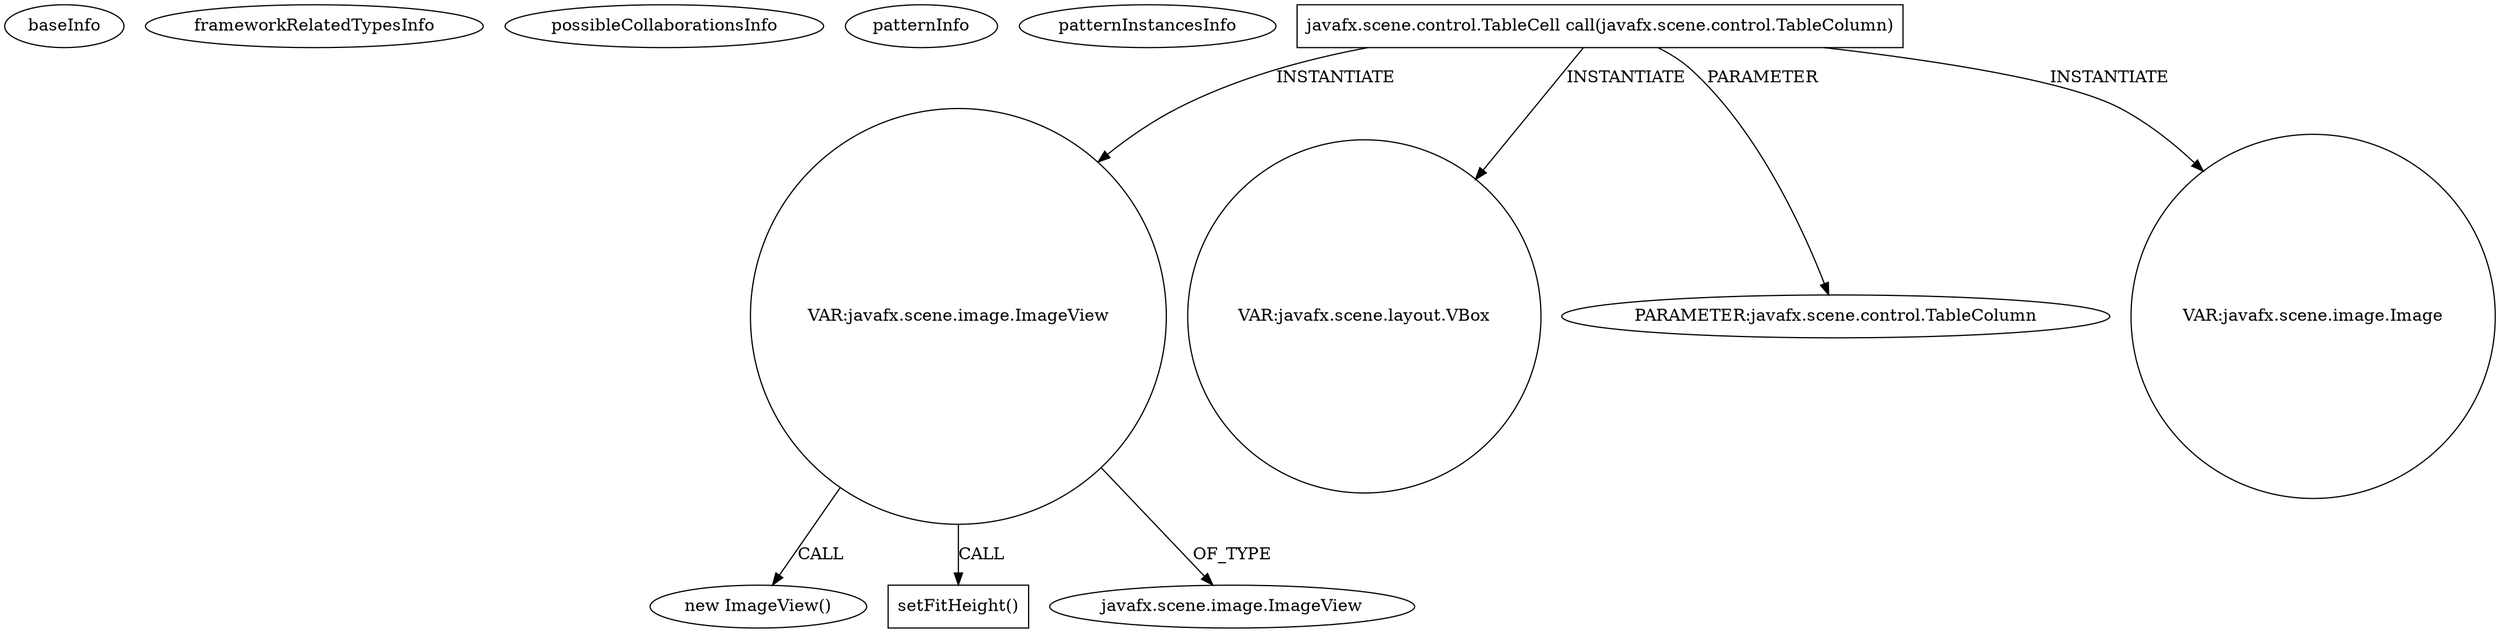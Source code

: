 digraph {
baseInfo[graphId=1063,category="pattern",isAnonymous=false,possibleRelation=false]
frameworkRelatedTypesInfo[]
possibleCollaborationsInfo[]
patternInfo[frequency=3.0,patternRootClient=null]
patternInstancesInfo[0="geyrix57-Proyecto_1_Bases~/geyrix57-Proyecto_1_Bases/Proyecto_1_Bases-master/src/Control/ControlLog.java~void initialize(java.net.URL,java.util.ResourceBundle)~2712"]
20[label="new ImageView()",vertexType="CONSTRUCTOR_CALL",isFrameworkType=false]
21[label="VAR:javafx.scene.image.ImageView",vertexType="VARIABLE_EXPRESION",isFrameworkType=false,shape=circle]
24[label="setFitHeight()",vertexType="INSIDE_CALL",isFrameworkType=false,shape=box]
22[label="javafx.scene.image.ImageView",vertexType="FRAMEWORK_CLASS_TYPE",isFrameworkType=false]
4[label="javafx.scene.control.TableCell call(javafx.scene.control.TableColumn)",vertexType="OVERRIDING_METHOD_DECLARATION",isFrameworkType=false,shape=box]
18[label="VAR:javafx.scene.layout.VBox",vertexType="VARIABLE_EXPRESION",isFrameworkType=false,shape=circle]
6[label="PARAMETER:javafx.scene.control.TableColumn",vertexType="PARAMETER_DECLARATION",isFrameworkType=false]
50[label="VAR:javafx.scene.image.Image",vertexType="VARIABLE_EXPRESION",isFrameworkType=false,shape=circle]
21->20[label="CALL"]
4->18[label="INSTANTIATE"]
4->21[label="INSTANTIATE"]
21->24[label="CALL"]
21->22[label="OF_TYPE"]
4->6[label="PARAMETER"]
4->50[label="INSTANTIATE"]
}
